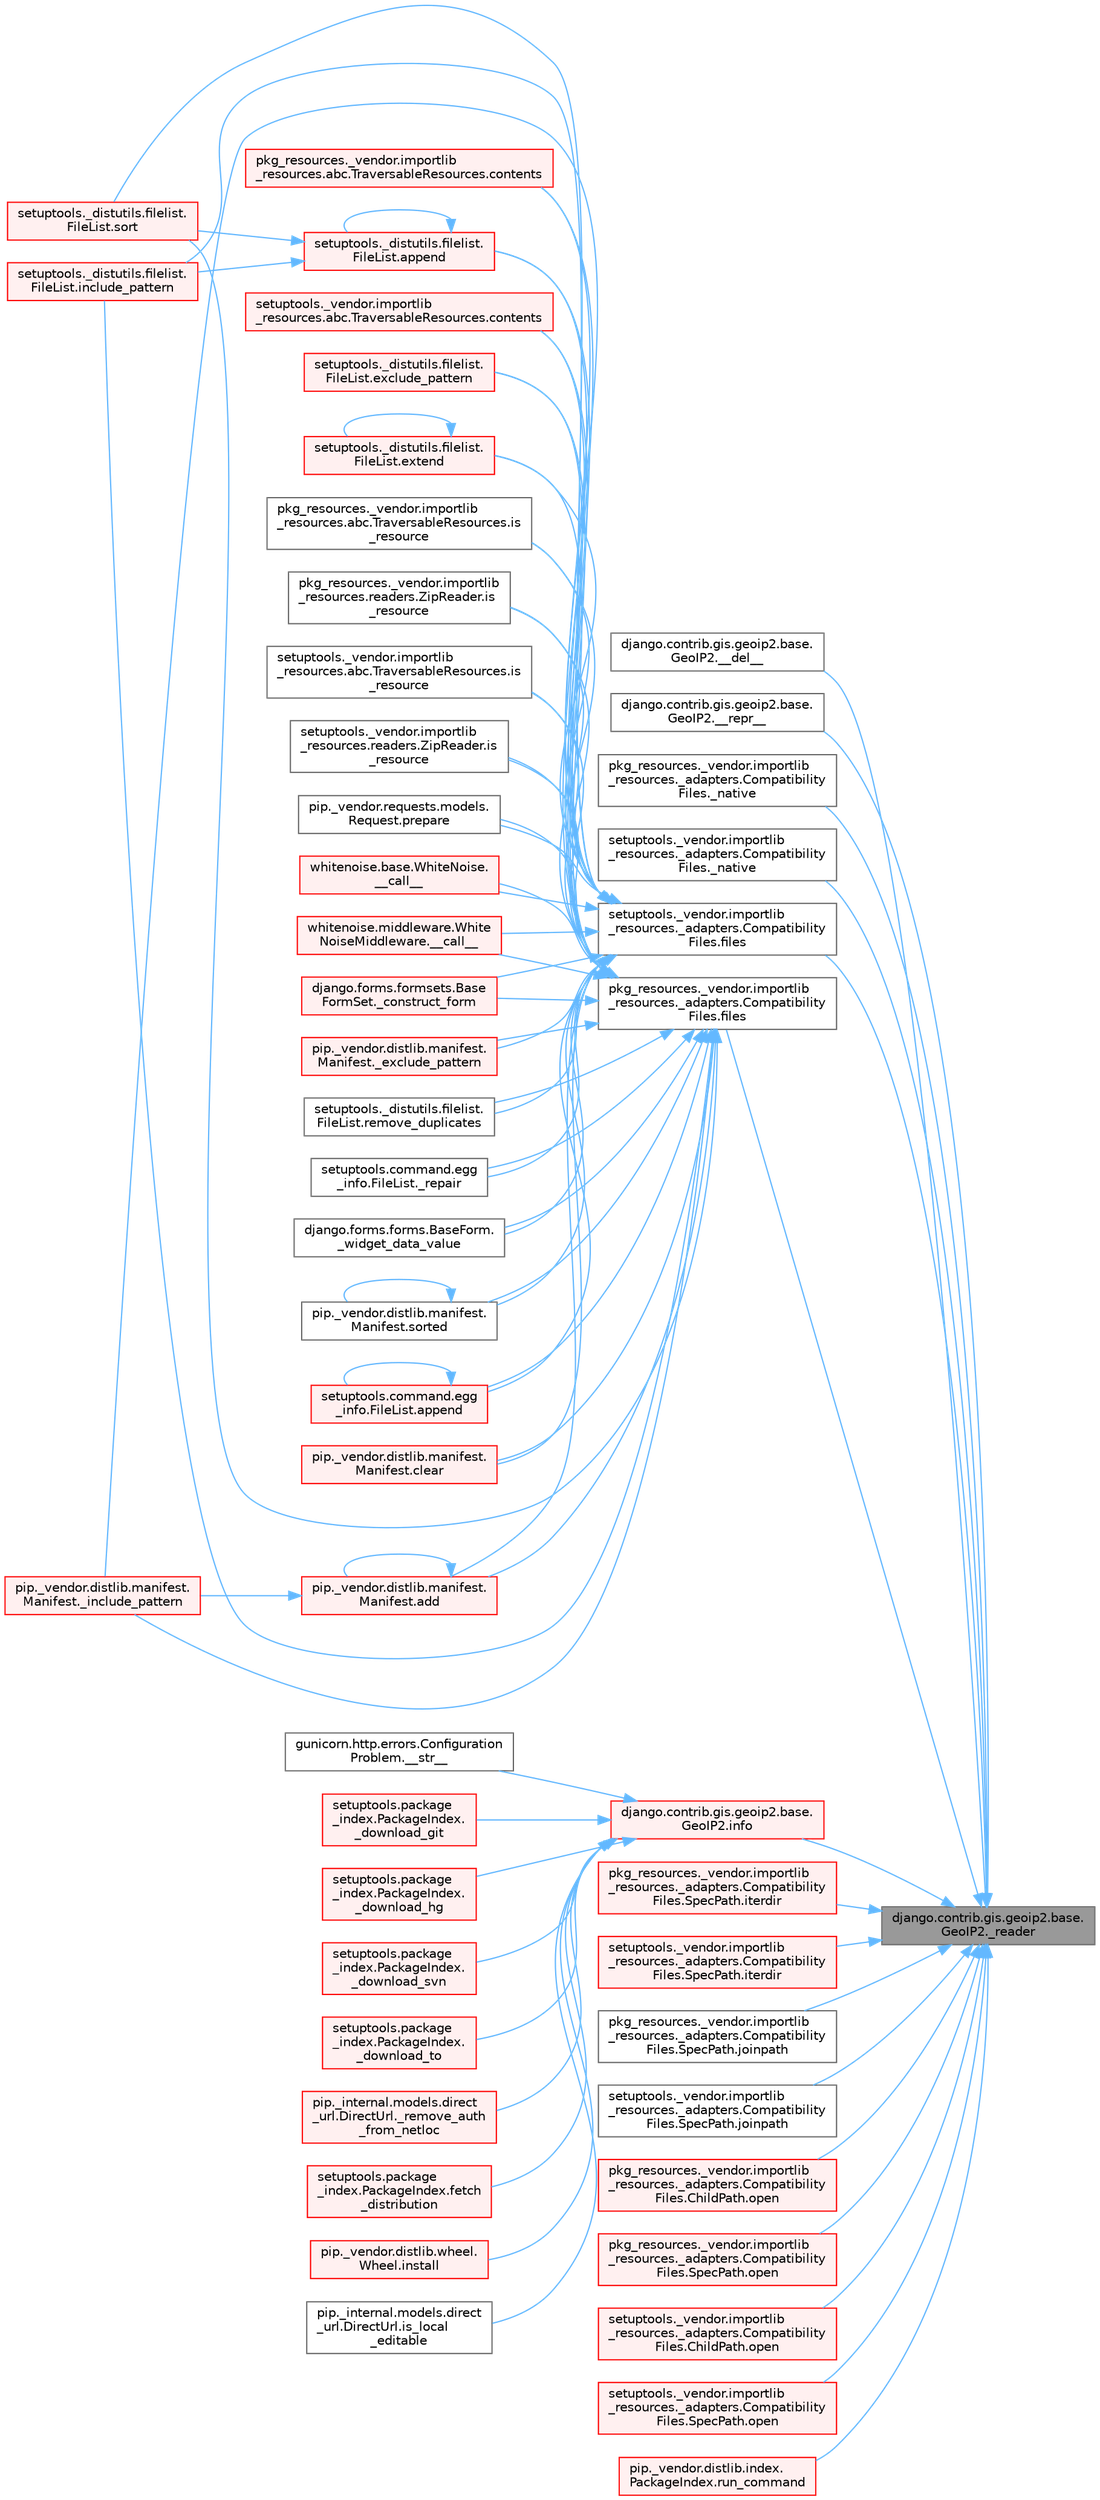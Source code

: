 digraph "django.contrib.gis.geoip2.base.GeoIP2._reader"
{
 // LATEX_PDF_SIZE
  bgcolor="transparent";
  edge [fontname=Helvetica,fontsize=10,labelfontname=Helvetica,labelfontsize=10];
  node [fontname=Helvetica,fontsize=10,shape=box,height=0.2,width=0.4];
  rankdir="RL";
  Node1 [id="Node000001",label="django.contrib.gis.geoip2.base.\lGeoIP2._reader",height=0.2,width=0.4,color="gray40", fillcolor="grey60", style="filled", fontcolor="black",tooltip=" "];
  Node1 -> Node2 [id="edge1_Node000001_Node000002",dir="back",color="steelblue1",style="solid",tooltip=" "];
  Node2 [id="Node000002",label="django.contrib.gis.geoip2.base.\lGeoIP2.__del__",height=0.2,width=0.4,color="grey40", fillcolor="white", style="filled",URL="$classdjango_1_1contrib_1_1gis_1_1geoip2_1_1base_1_1_geo_i_p2.html#a7995867898ee5c0d505609479f3f2af4",tooltip=" "];
  Node1 -> Node3 [id="edge2_Node000001_Node000003",dir="back",color="steelblue1",style="solid",tooltip=" "];
  Node3 [id="Node000003",label="django.contrib.gis.geoip2.base.\lGeoIP2.__repr__",height=0.2,width=0.4,color="grey40", fillcolor="white", style="filled",URL="$classdjango_1_1contrib_1_1gis_1_1geoip2_1_1base_1_1_geo_i_p2.html#aa55be1a26fa93b10128b5bf54c429419",tooltip=" "];
  Node1 -> Node4 [id="edge3_Node000001_Node000004",dir="back",color="steelblue1",style="solid",tooltip=" "];
  Node4 [id="Node000004",label="pkg_resources._vendor.importlib\l_resources._adapters.Compatibility\lFiles._native",height=0.2,width=0.4,color="grey40", fillcolor="white", style="filled",URL="$classpkg__resources_1_1__vendor_1_1importlib__resources_1_1__adapters_1_1_compatibility_files.html#addbb06ccf5a655a3e87fe4f42f0eac4c",tooltip=" "];
  Node1 -> Node5 [id="edge4_Node000001_Node000005",dir="back",color="steelblue1",style="solid",tooltip=" "];
  Node5 [id="Node000005",label="setuptools._vendor.importlib\l_resources._adapters.Compatibility\lFiles._native",height=0.2,width=0.4,color="grey40", fillcolor="white", style="filled",URL="$classsetuptools_1_1__vendor_1_1importlib__resources_1_1__adapters_1_1_compatibility_files.html#a60d6d4addb4a763781d0984a0068c678",tooltip=" "];
  Node1 -> Node6 [id="edge5_Node000001_Node000006",dir="back",color="steelblue1",style="solid",tooltip=" "];
  Node6 [id="Node000006",label="pkg_resources._vendor.importlib\l_resources._adapters.Compatibility\lFiles.files",height=0.2,width=0.4,color="grey40", fillcolor="white", style="filled",URL="$classpkg__resources_1_1__vendor_1_1importlib__resources_1_1__adapters_1_1_compatibility_files.html#a8b9d338ee8b5f6f2b1b612d2835a5528",tooltip=" "];
  Node6 -> Node7 [id="edge6_Node000006_Node000007",dir="back",color="steelblue1",style="solid",tooltip=" "];
  Node7 [id="Node000007",label="whitenoise.base.WhiteNoise.\l__call__",height=0.2,width=0.4,color="red", fillcolor="#FFF0F0", style="filled",URL="$classwhitenoise_1_1base_1_1_white_noise.html#ab69ed09639e4ade9a92277a9b899da68",tooltip=" "];
  Node6 -> Node10 [id="edge7_Node000006_Node000010",dir="back",color="steelblue1",style="solid",tooltip=" "];
  Node10 [id="Node000010",label="whitenoise.middleware.White\lNoiseMiddleware.__call__",height=0.2,width=0.4,color="red", fillcolor="#FFF0F0", style="filled",URL="$classwhitenoise_1_1middleware_1_1_white_noise_middleware.html#aa3f80045431a706769634ee0fc6ca9d1",tooltip=" "];
  Node6 -> Node11 [id="edge8_Node000006_Node000011",dir="back",color="steelblue1",style="solid",tooltip=" "];
  Node11 [id="Node000011",label="django.forms.formsets.Base\lFormSet._construct_form",height=0.2,width=0.4,color="red", fillcolor="#FFF0F0", style="filled",URL="$classdjango_1_1forms_1_1formsets_1_1_base_form_set.html#a4a92b0779a5f5964325e73f9c8521fe8",tooltip=" "];
  Node6 -> Node712 [id="edge9_Node000006_Node000712",dir="back",color="steelblue1",style="solid",tooltip=" "];
  Node712 [id="Node000712",label="pip._vendor.distlib.manifest.\lManifest._exclude_pattern",height=0.2,width=0.4,color="red", fillcolor="#FFF0F0", style="filled",URL="$classpip_1_1__vendor_1_1distlib_1_1manifest_1_1_manifest.html#a4bd92bd408c6f080795a5c18bb2c6030",tooltip=" "];
  Node6 -> Node714 [id="edge10_Node000006_Node000714",dir="back",color="steelblue1",style="solid",tooltip=" "];
  Node714 [id="Node000714",label="pip._vendor.distlib.manifest.\lManifest._include_pattern",height=0.2,width=0.4,color="red", fillcolor="#FFF0F0", style="filled",URL="$classpip_1_1__vendor_1_1distlib_1_1manifest_1_1_manifest.html#a4599dc42a99e1cee1644e6b2d97e7103",tooltip=" "];
  Node6 -> Node715 [id="edge11_Node000006_Node000715",dir="back",color="steelblue1",style="solid",tooltip=" "];
  Node715 [id="Node000715",label="setuptools.command.egg\l_info.FileList._repair",height=0.2,width=0.4,color="grey40", fillcolor="white", style="filled",URL="$classsetuptools_1_1command_1_1egg__info_1_1_file_list.html#a2661dc70c72673701e1b6740b9cecc1e",tooltip=" "];
  Node6 -> Node112 [id="edge12_Node000006_Node000112",dir="back",color="steelblue1",style="solid",tooltip=" "];
  Node112 [id="Node000112",label="django.forms.forms.BaseForm.\l_widget_data_value",height=0.2,width=0.4,color="grey40", fillcolor="white", style="filled",URL="$classdjango_1_1forms_1_1forms_1_1_base_form.html#a237e69a267c76deaa1f2bb226b221391",tooltip=" "];
  Node6 -> Node716 [id="edge13_Node000006_Node000716",dir="back",color="steelblue1",style="solid",tooltip=" "];
  Node716 [id="Node000716",label="pip._vendor.distlib.manifest.\lManifest.add",height=0.2,width=0.4,color="red", fillcolor="#FFF0F0", style="filled",URL="$classpip_1_1__vendor_1_1distlib_1_1manifest_1_1_manifest.html#aae84ea0f83bcc2cbb7d5a31fc767120f",tooltip=" "];
  Node716 -> Node714 [id="edge14_Node000716_Node000714",dir="back",color="steelblue1",style="solid",tooltip=" "];
  Node716 -> Node716 [id="edge15_Node000716_Node000716",dir="back",color="steelblue1",style="solid",tooltip=" "];
  Node6 -> Node730 [id="edge16_Node000006_Node000730",dir="back",color="steelblue1",style="solid",tooltip=" "];
  Node730 [id="Node000730",label="setuptools._distutils.filelist.\lFileList.append",height=0.2,width=0.4,color="red", fillcolor="#FFF0F0", style="filled",URL="$classsetuptools_1_1__distutils_1_1filelist_1_1_file_list.html#aa9ee6398f54c690ec1af5df79fb1fbac",tooltip=" "];
  Node730 -> Node730 [id="edge17_Node000730_Node000730",dir="back",color="steelblue1",style="solid",tooltip=" "];
  Node730 -> Node852 [id="edge18_Node000730_Node000852",dir="back",color="steelblue1",style="solid",tooltip=" "];
  Node852 [id="Node000852",label="setuptools._distutils.filelist.\lFileList.include_pattern",height=0.2,width=0.4,color="red", fillcolor="#FFF0F0", style="filled",URL="$classsetuptools_1_1__distutils_1_1filelist_1_1_file_list.html#ae9fe5a8142554ed017ad8c30fec0013d",tooltip=" "];
  Node730 -> Node859 [id="edge19_Node000730_Node000859",dir="back",color="steelblue1",style="solid",tooltip=" "];
  Node859 [id="Node000859",label="setuptools._distutils.filelist.\lFileList.sort",height=0.2,width=0.4,color="red", fillcolor="#FFF0F0", style="filled",URL="$classsetuptools_1_1__distutils_1_1filelist_1_1_file_list.html#a22aca338a56171f45d6a8f9e7abe6498",tooltip=" "];
  Node6 -> Node841 [id="edge20_Node000006_Node000841",dir="back",color="steelblue1",style="solid",tooltip=" "];
  Node841 [id="Node000841",label="setuptools.command.egg\l_info.FileList.append",height=0.2,width=0.4,color="red", fillcolor="#FFF0F0", style="filled",URL="$classsetuptools_1_1command_1_1egg__info_1_1_file_list.html#a824a1cbf2a36d3079c6f24506056cf44",tooltip=" "];
  Node841 -> Node841 [id="edge21_Node000841_Node000841",dir="back",color="steelblue1",style="solid",tooltip=" "];
  Node6 -> Node844 [id="edge22_Node000006_Node000844",dir="back",color="steelblue1",style="solid",tooltip=" "];
  Node844 [id="Node000844",label="pip._vendor.distlib.manifest.\lManifest.clear",height=0.2,width=0.4,color="red", fillcolor="#FFF0F0", style="filled",URL="$classpip_1_1__vendor_1_1distlib_1_1manifest_1_1_manifest.html#a415875ee7b2fe97d61f871a97e4ca891",tooltip=" "];
  Node6 -> Node845 [id="edge23_Node000006_Node000845",dir="back",color="steelblue1",style="solid",tooltip=" "];
  Node845 [id="Node000845",label="pkg_resources._vendor.importlib\l_resources.abc.TraversableResources.contents",height=0.2,width=0.4,color="red", fillcolor="#FFF0F0", style="filled",URL="$classpkg__resources_1_1__vendor_1_1importlib__resources_1_1abc_1_1_traversable_resources.html#a4c7bc89bdda181437b356630cc15d1af",tooltip=" "];
  Node6 -> Node848 [id="edge24_Node000006_Node000848",dir="back",color="steelblue1",style="solid",tooltip=" "];
  Node848 [id="Node000848",label="setuptools._vendor.importlib\l_resources.abc.TraversableResources.contents",height=0.2,width=0.4,color="red", fillcolor="#FFF0F0", style="filled",URL="$classsetuptools_1_1__vendor_1_1importlib__resources_1_1abc_1_1_traversable_resources.html#a2a1d7f62d641d51c6eec626045ff3b7a",tooltip=" "];
  Node6 -> Node849 [id="edge25_Node000006_Node000849",dir="back",color="steelblue1",style="solid",tooltip=" "];
  Node849 [id="Node000849",label="setuptools._distutils.filelist.\lFileList.exclude_pattern",height=0.2,width=0.4,color="red", fillcolor="#FFF0F0", style="filled",URL="$classsetuptools_1_1__distutils_1_1filelist_1_1_file_list.html#aff56d4a96467b8946dbe075f15525723",tooltip=" "];
  Node6 -> Node851 [id="edge26_Node000006_Node000851",dir="back",color="steelblue1",style="solid",tooltip=" "];
  Node851 [id="Node000851",label="setuptools._distutils.filelist.\lFileList.extend",height=0.2,width=0.4,color="red", fillcolor="#FFF0F0", style="filled",URL="$classsetuptools_1_1__distutils_1_1filelist_1_1_file_list.html#afbb5d33eba4b305a48c0864d954956a4",tooltip=" "];
  Node851 -> Node851 [id="edge27_Node000851_Node000851",dir="back",color="steelblue1",style="solid",tooltip=" "];
  Node6 -> Node852 [id="edge28_Node000006_Node000852",dir="back",color="steelblue1",style="solid",tooltip=" "];
  Node6 -> Node853 [id="edge29_Node000006_Node000853",dir="back",color="steelblue1",style="solid",tooltip=" "];
  Node853 [id="Node000853",label="pkg_resources._vendor.importlib\l_resources.abc.TraversableResources.is\l_resource",height=0.2,width=0.4,color="grey40", fillcolor="white", style="filled",URL="$classpkg__resources_1_1__vendor_1_1importlib__resources_1_1abc_1_1_traversable_resources.html#a789d062cffab3aec616ee597e9f20158",tooltip=" "];
  Node6 -> Node854 [id="edge30_Node000006_Node000854",dir="back",color="steelblue1",style="solid",tooltip=" "];
  Node854 [id="Node000854",label="pkg_resources._vendor.importlib\l_resources.readers.ZipReader.is\l_resource",height=0.2,width=0.4,color="grey40", fillcolor="white", style="filled",URL="$classpkg__resources_1_1__vendor_1_1importlib__resources_1_1readers_1_1_zip_reader.html#ad9dd30a99935c571aea05020f936547d",tooltip=" "];
  Node6 -> Node855 [id="edge31_Node000006_Node000855",dir="back",color="steelblue1",style="solid",tooltip=" "];
  Node855 [id="Node000855",label="setuptools._vendor.importlib\l_resources.abc.TraversableResources.is\l_resource",height=0.2,width=0.4,color="grey40", fillcolor="white", style="filled",URL="$classsetuptools_1_1__vendor_1_1importlib__resources_1_1abc_1_1_traversable_resources.html#a14d5a3f5d5a3a453bf69683df8c3f6f6",tooltip=" "];
  Node6 -> Node856 [id="edge32_Node000006_Node000856",dir="back",color="steelblue1",style="solid",tooltip=" "];
  Node856 [id="Node000856",label="setuptools._vendor.importlib\l_resources.readers.ZipReader.is\l_resource",height=0.2,width=0.4,color="grey40", fillcolor="white", style="filled",URL="$classsetuptools_1_1__vendor_1_1importlib__resources_1_1readers_1_1_zip_reader.html#af50ce280fd2952069d47a7bc7670d7e1",tooltip=" "];
  Node6 -> Node857 [id="edge33_Node000006_Node000857",dir="back",color="steelblue1",style="solid",tooltip=" "];
  Node857 [id="Node000857",label="pip._vendor.requests.models.\lRequest.prepare",height=0.2,width=0.4,color="grey40", fillcolor="white", style="filled",URL="$classpip_1_1__vendor_1_1requests_1_1models_1_1_request.html#a521f9d64b1ea263abc8fb0c3f957b2ab",tooltip=" "];
  Node6 -> Node858 [id="edge34_Node000006_Node000858",dir="back",color="steelblue1",style="solid",tooltip=" "];
  Node858 [id="Node000858",label="setuptools._distutils.filelist.\lFileList.remove_duplicates",height=0.2,width=0.4,color="grey40", fillcolor="white", style="filled",URL="$classsetuptools_1_1__distutils_1_1filelist_1_1_file_list.html#a52bd4da0e3a5199cbc6b921965cef2d3",tooltip=" "];
  Node6 -> Node859 [id="edge35_Node000006_Node000859",dir="back",color="steelblue1",style="solid",tooltip=" "];
  Node6 -> Node2117 [id="edge36_Node000006_Node002117",dir="back",color="steelblue1",style="solid",tooltip=" "];
  Node2117 [id="Node002117",label="pip._vendor.distlib.manifest.\lManifest.sorted",height=0.2,width=0.4,color="grey40", fillcolor="white", style="filled",URL="$classpip_1_1__vendor_1_1distlib_1_1manifest_1_1_manifest.html#a5d52796ec0da0284e13756b60934b972",tooltip=" "];
  Node2117 -> Node2117 [id="edge37_Node002117_Node002117",dir="back",color="steelblue1",style="solid",tooltip=" "];
  Node1 -> Node3184 [id="edge38_Node000001_Node003184",dir="back",color="steelblue1",style="solid",tooltip=" "];
  Node3184 [id="Node003184",label="setuptools._vendor.importlib\l_resources._adapters.Compatibility\lFiles.files",height=0.2,width=0.4,color="grey40", fillcolor="white", style="filled",URL="$classsetuptools_1_1__vendor_1_1importlib__resources_1_1__adapters_1_1_compatibility_files.html#afe4ab3d957d5886ae615b184d7ac2835",tooltip=" "];
  Node3184 -> Node7 [id="edge39_Node003184_Node000007",dir="back",color="steelblue1",style="solid",tooltip=" "];
  Node3184 -> Node10 [id="edge40_Node003184_Node000010",dir="back",color="steelblue1",style="solid",tooltip=" "];
  Node3184 -> Node11 [id="edge41_Node003184_Node000011",dir="back",color="steelblue1",style="solid",tooltip=" "];
  Node3184 -> Node712 [id="edge42_Node003184_Node000712",dir="back",color="steelblue1",style="solid",tooltip=" "];
  Node3184 -> Node714 [id="edge43_Node003184_Node000714",dir="back",color="steelblue1",style="solid",tooltip=" "];
  Node3184 -> Node715 [id="edge44_Node003184_Node000715",dir="back",color="steelblue1",style="solid",tooltip=" "];
  Node3184 -> Node112 [id="edge45_Node003184_Node000112",dir="back",color="steelblue1",style="solid",tooltip=" "];
  Node3184 -> Node716 [id="edge46_Node003184_Node000716",dir="back",color="steelblue1",style="solid",tooltip=" "];
  Node3184 -> Node730 [id="edge47_Node003184_Node000730",dir="back",color="steelblue1",style="solid",tooltip=" "];
  Node3184 -> Node841 [id="edge48_Node003184_Node000841",dir="back",color="steelblue1",style="solid",tooltip=" "];
  Node3184 -> Node844 [id="edge49_Node003184_Node000844",dir="back",color="steelblue1",style="solid",tooltip=" "];
  Node3184 -> Node845 [id="edge50_Node003184_Node000845",dir="back",color="steelblue1",style="solid",tooltip=" "];
  Node3184 -> Node848 [id="edge51_Node003184_Node000848",dir="back",color="steelblue1",style="solid",tooltip=" "];
  Node3184 -> Node849 [id="edge52_Node003184_Node000849",dir="back",color="steelblue1",style="solid",tooltip=" "];
  Node3184 -> Node851 [id="edge53_Node003184_Node000851",dir="back",color="steelblue1",style="solid",tooltip=" "];
  Node3184 -> Node852 [id="edge54_Node003184_Node000852",dir="back",color="steelblue1",style="solid",tooltip=" "];
  Node3184 -> Node853 [id="edge55_Node003184_Node000853",dir="back",color="steelblue1",style="solid",tooltip=" "];
  Node3184 -> Node854 [id="edge56_Node003184_Node000854",dir="back",color="steelblue1",style="solid",tooltip=" "];
  Node3184 -> Node855 [id="edge57_Node003184_Node000855",dir="back",color="steelblue1",style="solid",tooltip=" "];
  Node3184 -> Node856 [id="edge58_Node003184_Node000856",dir="back",color="steelblue1",style="solid",tooltip=" "];
  Node3184 -> Node857 [id="edge59_Node003184_Node000857",dir="back",color="steelblue1",style="solid",tooltip=" "];
  Node3184 -> Node858 [id="edge60_Node003184_Node000858",dir="back",color="steelblue1",style="solid",tooltip=" "];
  Node3184 -> Node859 [id="edge61_Node003184_Node000859",dir="back",color="steelblue1",style="solid",tooltip=" "];
  Node3184 -> Node2117 [id="edge62_Node003184_Node002117",dir="back",color="steelblue1",style="solid",tooltip=" "];
  Node1 -> Node3185 [id="edge63_Node000001_Node003185",dir="back",color="steelblue1",style="solid",tooltip=" "];
  Node3185 [id="Node003185",label="django.contrib.gis.geoip2.base.\lGeoIP2.info",height=0.2,width=0.4,color="red", fillcolor="#FFF0F0", style="filled",URL="$classdjango_1_1contrib_1_1gis_1_1geoip2_1_1base_1_1_geo_i_p2.html#aaf31f29c09e7b4a2af2a4b19b80d1337",tooltip=" "];
  Node3185 -> Node614 [id="edge64_Node003185_Node000614",dir="back",color="steelblue1",style="solid",tooltip=" "];
  Node614 [id="Node000614",label="gunicorn.http.errors.Configuration\lProblem.__str__",height=0.2,width=0.4,color="grey40", fillcolor="white", style="filled",URL="$classgunicorn_1_1http_1_1errors_1_1_configuration_problem.html#a08b541e472ddcb99f48f882331f9c633",tooltip=" "];
  Node3185 -> Node615 [id="edge65_Node003185_Node000615",dir="back",color="steelblue1",style="solid",tooltip=" "];
  Node615 [id="Node000615",label="setuptools.package\l_index.PackageIndex.\l_download_git",height=0.2,width=0.4,color="red", fillcolor="#FFF0F0", style="filled",URL="$classsetuptools_1_1package__index_1_1_package_index.html#ab1314a1d26917b0a04cc8ece0032d7e3",tooltip=" "];
  Node3185 -> Node621 [id="edge66_Node003185_Node000621",dir="back",color="steelblue1",style="solid",tooltip=" "];
  Node621 [id="Node000621",label="setuptools.package\l_index.PackageIndex.\l_download_hg",height=0.2,width=0.4,color="red", fillcolor="#FFF0F0", style="filled",URL="$classsetuptools_1_1package__index_1_1_package_index.html#a0ee548df8c0f94ba441bcd80fa3e5103",tooltip=" "];
  Node3185 -> Node622 [id="edge67_Node003185_Node000622",dir="back",color="steelblue1",style="solid",tooltip=" "];
  Node622 [id="Node000622",label="setuptools.package\l_index.PackageIndex.\l_download_svn",height=0.2,width=0.4,color="red", fillcolor="#FFF0F0", style="filled",URL="$classsetuptools_1_1package__index_1_1_package_index.html#a81dace6f0ecf75081f9fad736c19f0ad",tooltip=" "];
  Node3185 -> Node625 [id="edge68_Node003185_Node000625",dir="back",color="steelblue1",style="solid",tooltip=" "];
  Node625 [id="Node000625",label="setuptools.package\l_index.PackageIndex.\l_download_to",height=0.2,width=0.4,color="red", fillcolor="#FFF0F0", style="filled",URL="$classsetuptools_1_1package__index_1_1_package_index.html#aeccafd2a1047436cd2ad36119fea849c",tooltip=" "];
  Node3185 -> Node626 [id="edge69_Node003185_Node000626",dir="back",color="steelblue1",style="solid",tooltip=" "];
  Node626 [id="Node000626",label="pip._internal.models.direct\l_url.DirectUrl._remove_auth\l_from_netloc",height=0.2,width=0.4,color="red", fillcolor="#FFF0F0", style="filled",URL="$classpip_1_1__internal_1_1models_1_1direct__url_1_1_direct_url.html#a67ca6b45b59c3d0c5c365e6c201f8606",tooltip=" "];
  Node3185 -> Node618 [id="edge70_Node003185_Node000618",dir="back",color="steelblue1",style="solid",tooltip=" "];
  Node618 [id="Node000618",label="setuptools.package\l_index.PackageIndex.fetch\l_distribution",height=0.2,width=0.4,color="red", fillcolor="#FFF0F0", style="filled",URL="$classsetuptools_1_1package__index_1_1_package_index.html#ac5576b29d3cea2f46cf7f84d7a991cbe",tooltip=" "];
  Node3185 -> Node1681 [id="edge71_Node003185_Node001681",dir="back",color="steelblue1",style="solid",tooltip=" "];
  Node1681 [id="Node001681",label="pip._vendor.distlib.wheel.\lWheel.install",height=0.2,width=0.4,color="red", fillcolor="#FFF0F0", style="filled",URL="$classpip_1_1__vendor_1_1distlib_1_1wheel_1_1_wheel.html#a2d42ca18eda62d320111afef46504f5c",tooltip=" "];
  Node3185 -> Node2494 [id="edge72_Node003185_Node002494",dir="back",color="steelblue1",style="solid",tooltip=" "];
  Node2494 [id="Node002494",label="pip._internal.models.direct\l_url.DirectUrl.is_local\l_editable",height=0.2,width=0.4,color="grey40", fillcolor="white", style="filled",URL="$classpip_1_1__internal_1_1models_1_1direct__url_1_1_direct_url.html#acbbe586323346ab82ae87486b6df5530",tooltip=" "];
  Node1 -> Node3186 [id="edge73_Node000001_Node003186",dir="back",color="steelblue1",style="solid",tooltip=" "];
  Node3186 [id="Node003186",label="pkg_resources._vendor.importlib\l_resources._adapters.Compatibility\lFiles.SpecPath.iterdir",height=0.2,width=0.4,color="red", fillcolor="#FFF0F0", style="filled",URL="$classpkg__resources_1_1__vendor_1_1importlib__resources_1_1__adapters_1_1_compatibility_files_1_1_spec_path.html#a09ab33710446e76e0b927a3ae79d062f",tooltip=" "];
  Node1 -> Node3191 [id="edge74_Node000001_Node003191",dir="back",color="steelblue1",style="solid",tooltip=" "];
  Node3191 [id="Node003191",label="setuptools._vendor.importlib\l_resources._adapters.Compatibility\lFiles.SpecPath.iterdir",height=0.2,width=0.4,color="red", fillcolor="#FFF0F0", style="filled",URL="$classsetuptools_1_1__vendor_1_1importlib__resources_1_1__adapters_1_1_compatibility_files_1_1_spec_path.html#a2a6edf2d153b1235db6408203a510594",tooltip=" "];
  Node1 -> Node3192 [id="edge75_Node000001_Node003192",dir="back",color="steelblue1",style="solid",tooltip=" "];
  Node3192 [id="Node003192",label="pkg_resources._vendor.importlib\l_resources._adapters.Compatibility\lFiles.SpecPath.joinpath",height=0.2,width=0.4,color="grey40", fillcolor="white", style="filled",URL="$classpkg__resources_1_1__vendor_1_1importlib__resources_1_1__adapters_1_1_compatibility_files_1_1_spec_path.html#a4b9c8d5913abe8e7e229c79ee5d997ac",tooltip=" "];
  Node1 -> Node3193 [id="edge76_Node000001_Node003193",dir="back",color="steelblue1",style="solid",tooltip=" "];
  Node3193 [id="Node003193",label="setuptools._vendor.importlib\l_resources._adapters.Compatibility\lFiles.SpecPath.joinpath",height=0.2,width=0.4,color="grey40", fillcolor="white", style="filled",URL="$classsetuptools_1_1__vendor_1_1importlib__resources_1_1__adapters_1_1_compatibility_files_1_1_spec_path.html#a57c43b03f507e0cd826d1a4c24f2c501",tooltip=" "];
  Node1 -> Node2109 [id="edge77_Node000001_Node002109",dir="back",color="steelblue1",style="solid",tooltip=" "];
  Node2109 [id="Node002109",label="pkg_resources._vendor.importlib\l_resources._adapters.Compatibility\lFiles.ChildPath.open",height=0.2,width=0.4,color="red", fillcolor="#FFF0F0", style="filled",URL="$classpkg__resources_1_1__vendor_1_1importlib__resources_1_1__adapters_1_1_compatibility_files_1_1_child_path.html#ab1f332324be2f6936683457a7326a7d8",tooltip=" "];
  Node1 -> Node3194 [id="edge78_Node000001_Node003194",dir="back",color="steelblue1",style="solid",tooltip=" "];
  Node3194 [id="Node003194",label="pkg_resources._vendor.importlib\l_resources._adapters.Compatibility\lFiles.SpecPath.open",height=0.2,width=0.4,color="red", fillcolor="#FFF0F0", style="filled",URL="$classpkg__resources_1_1__vendor_1_1importlib__resources_1_1__adapters_1_1_compatibility_files_1_1_spec_path.html#ac93bb25e446c29d87ac989f93afaa1d8",tooltip=" "];
  Node1 -> Node2111 [id="edge79_Node000001_Node002111",dir="back",color="steelblue1",style="solid",tooltip=" "];
  Node2111 [id="Node002111",label="setuptools._vendor.importlib\l_resources._adapters.Compatibility\lFiles.ChildPath.open",height=0.2,width=0.4,color="red", fillcolor="#FFF0F0", style="filled",URL="$classsetuptools_1_1__vendor_1_1importlib__resources_1_1__adapters_1_1_compatibility_files_1_1_child_path.html#abf8eeead4d2a3df60fec916086b03a17",tooltip=" "];
  Node1 -> Node3195 [id="edge80_Node000001_Node003195",dir="back",color="steelblue1",style="solid",tooltip=" "];
  Node3195 [id="Node003195",label="setuptools._vendor.importlib\l_resources._adapters.Compatibility\lFiles.SpecPath.open",height=0.2,width=0.4,color="red", fillcolor="#FFF0F0", style="filled",URL="$classsetuptools_1_1__vendor_1_1importlib__resources_1_1__adapters_1_1_compatibility_files_1_1_spec_path.html#af6b2df84b03ffa654b77ff6fae29d330",tooltip=" "];
  Node1 -> Node3196 [id="edge81_Node000001_Node003196",dir="back",color="steelblue1",style="solid",tooltip=" "];
  Node3196 [id="Node003196",label="pip._vendor.distlib.index.\lPackageIndex.run_command",height=0.2,width=0.4,color="red", fillcolor="#FFF0F0", style="filled",URL="$classpip_1_1__vendor_1_1distlib_1_1index_1_1_package_index.html#acd7bac9eea76a4f817fcadc41b2c9892",tooltip=" "];
}
